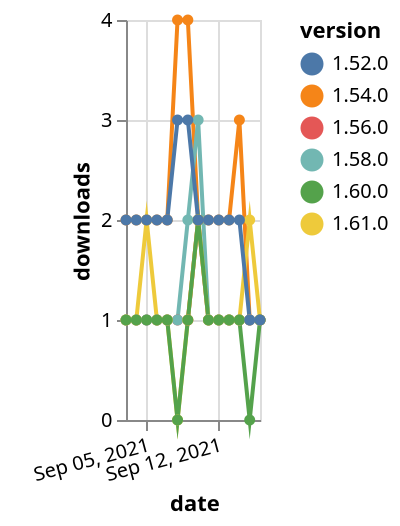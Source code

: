 {"$schema": "https://vega.github.io/schema/vega-lite/v5.json", "description": "A simple bar chart with embedded data.", "data": {"values": [{"date": "2021-09-03", "total": 248, "delta": 1, "version": "1.56.0"}, {"date": "2021-09-04", "total": 249, "delta": 1, "version": "1.56.0"}, {"date": "2021-09-05", "total": 250, "delta": 1, "version": "1.56.0"}, {"date": "2021-09-06", "total": 251, "delta": 1, "version": "1.56.0"}, {"date": "2021-09-07", "total": 252, "delta": 1, "version": "1.56.0"}, {"date": "2021-09-08", "total": 253, "delta": 1, "version": "1.56.0"}, {"date": "2021-09-09", "total": 254, "delta": 1, "version": "1.56.0"}, {"date": "2021-09-10", "total": 256, "delta": 2, "version": "1.56.0"}, {"date": "2021-09-11", "total": 257, "delta": 1, "version": "1.56.0"}, {"date": "2021-09-12", "total": 258, "delta": 1, "version": "1.56.0"}, {"date": "2021-09-13", "total": 259, "delta": 1, "version": "1.56.0"}, {"date": "2021-09-14", "total": 260, "delta": 1, "version": "1.56.0"}, {"date": "2021-09-15", "total": 261, "delta": 1, "version": "1.56.0"}, {"date": "2021-09-16", "total": 262, "delta": 1, "version": "1.56.0"}, {"date": "2021-09-03", "total": 2464, "delta": 2, "version": "1.54.0"}, {"date": "2021-09-04", "total": 2466, "delta": 2, "version": "1.54.0"}, {"date": "2021-09-05", "total": 2468, "delta": 2, "version": "1.54.0"}, {"date": "2021-09-06", "total": 2470, "delta": 2, "version": "1.54.0"}, {"date": "2021-09-07", "total": 2472, "delta": 2, "version": "1.54.0"}, {"date": "2021-09-08", "total": 2476, "delta": 4, "version": "1.54.0"}, {"date": "2021-09-09", "total": 2480, "delta": 4, "version": "1.54.0"}, {"date": "2021-09-10", "total": 2482, "delta": 2, "version": "1.54.0"}, {"date": "2021-09-11", "total": 2484, "delta": 2, "version": "1.54.0"}, {"date": "2021-09-12", "total": 2486, "delta": 2, "version": "1.54.0"}, {"date": "2021-09-13", "total": 2488, "delta": 2, "version": "1.54.0"}, {"date": "2021-09-14", "total": 2491, "delta": 3, "version": "1.54.0"}, {"date": "2021-09-15", "total": 2492, "delta": 1, "version": "1.54.0"}, {"date": "2021-09-16", "total": 2493, "delta": 1, "version": "1.54.0"}, {"date": "2021-09-03", "total": 336, "delta": 1, "version": "1.58.0"}, {"date": "2021-09-04", "total": 337, "delta": 1, "version": "1.58.0"}, {"date": "2021-09-05", "total": 338, "delta": 1, "version": "1.58.0"}, {"date": "2021-09-06", "total": 339, "delta": 1, "version": "1.58.0"}, {"date": "2021-09-07", "total": 340, "delta": 1, "version": "1.58.0"}, {"date": "2021-09-08", "total": 341, "delta": 1, "version": "1.58.0"}, {"date": "2021-09-09", "total": 343, "delta": 2, "version": "1.58.0"}, {"date": "2021-09-10", "total": 346, "delta": 3, "version": "1.58.0"}, {"date": "2021-09-11", "total": 347, "delta": 1, "version": "1.58.0"}, {"date": "2021-09-12", "total": 348, "delta": 1, "version": "1.58.0"}, {"date": "2021-09-13", "total": 349, "delta": 1, "version": "1.58.0"}, {"date": "2021-09-14", "total": 350, "delta": 1, "version": "1.58.0"}, {"date": "2021-09-15", "total": 351, "delta": 1, "version": "1.58.0"}, {"date": "2021-09-16", "total": 352, "delta": 1, "version": "1.58.0"}, {"date": "2021-09-03", "total": 163, "delta": 1, "version": "1.61.0"}, {"date": "2021-09-04", "total": 164, "delta": 1, "version": "1.61.0"}, {"date": "2021-09-05", "total": 166, "delta": 2, "version": "1.61.0"}, {"date": "2021-09-06", "total": 167, "delta": 1, "version": "1.61.0"}, {"date": "2021-09-07", "total": 168, "delta": 1, "version": "1.61.0"}, {"date": "2021-09-08", "total": 168, "delta": 0, "version": "1.61.0"}, {"date": "2021-09-09", "total": 169, "delta": 1, "version": "1.61.0"}, {"date": "2021-09-10", "total": 171, "delta": 2, "version": "1.61.0"}, {"date": "2021-09-11", "total": 172, "delta": 1, "version": "1.61.0"}, {"date": "2021-09-12", "total": 173, "delta": 1, "version": "1.61.0"}, {"date": "2021-09-13", "total": 174, "delta": 1, "version": "1.61.0"}, {"date": "2021-09-14", "total": 175, "delta": 1, "version": "1.61.0"}, {"date": "2021-09-15", "total": 177, "delta": 2, "version": "1.61.0"}, {"date": "2021-09-16", "total": 178, "delta": 1, "version": "1.61.0"}, {"date": "2021-09-03", "total": 184, "delta": 1, "version": "1.60.0"}, {"date": "2021-09-04", "total": 185, "delta": 1, "version": "1.60.0"}, {"date": "2021-09-05", "total": 186, "delta": 1, "version": "1.60.0"}, {"date": "2021-09-06", "total": 187, "delta": 1, "version": "1.60.0"}, {"date": "2021-09-07", "total": 188, "delta": 1, "version": "1.60.0"}, {"date": "2021-09-08", "total": 188, "delta": 0, "version": "1.60.0"}, {"date": "2021-09-09", "total": 189, "delta": 1, "version": "1.60.0"}, {"date": "2021-09-10", "total": 191, "delta": 2, "version": "1.60.0"}, {"date": "2021-09-11", "total": 192, "delta": 1, "version": "1.60.0"}, {"date": "2021-09-12", "total": 193, "delta": 1, "version": "1.60.0"}, {"date": "2021-09-13", "total": 194, "delta": 1, "version": "1.60.0"}, {"date": "2021-09-14", "total": 195, "delta": 1, "version": "1.60.0"}, {"date": "2021-09-15", "total": 195, "delta": 0, "version": "1.60.0"}, {"date": "2021-09-16", "total": 196, "delta": 1, "version": "1.60.0"}, {"date": "2021-09-03", "total": 2288, "delta": 2, "version": "1.52.0"}, {"date": "2021-09-04", "total": 2290, "delta": 2, "version": "1.52.0"}, {"date": "2021-09-05", "total": 2292, "delta": 2, "version": "1.52.0"}, {"date": "2021-09-06", "total": 2294, "delta": 2, "version": "1.52.0"}, {"date": "2021-09-07", "total": 2296, "delta": 2, "version": "1.52.0"}, {"date": "2021-09-08", "total": 2299, "delta": 3, "version": "1.52.0"}, {"date": "2021-09-09", "total": 2302, "delta": 3, "version": "1.52.0"}, {"date": "2021-09-10", "total": 2304, "delta": 2, "version": "1.52.0"}, {"date": "2021-09-11", "total": 2306, "delta": 2, "version": "1.52.0"}, {"date": "2021-09-12", "total": 2308, "delta": 2, "version": "1.52.0"}, {"date": "2021-09-13", "total": 2310, "delta": 2, "version": "1.52.0"}, {"date": "2021-09-14", "total": 2312, "delta": 2, "version": "1.52.0"}, {"date": "2021-09-15", "total": 2313, "delta": 1, "version": "1.52.0"}, {"date": "2021-09-16", "total": 2314, "delta": 1, "version": "1.52.0"}]}, "width": "container", "mark": {"type": "line", "point": {"filled": true}}, "encoding": {"x": {"field": "date", "type": "temporal", "timeUnit": "yearmonthdate", "title": "date", "axis": {"labelAngle": -15}}, "y": {"field": "delta", "type": "quantitative", "title": "downloads"}, "color": {"field": "version", "type": "nominal"}, "tooltip": {"field": "delta"}}}